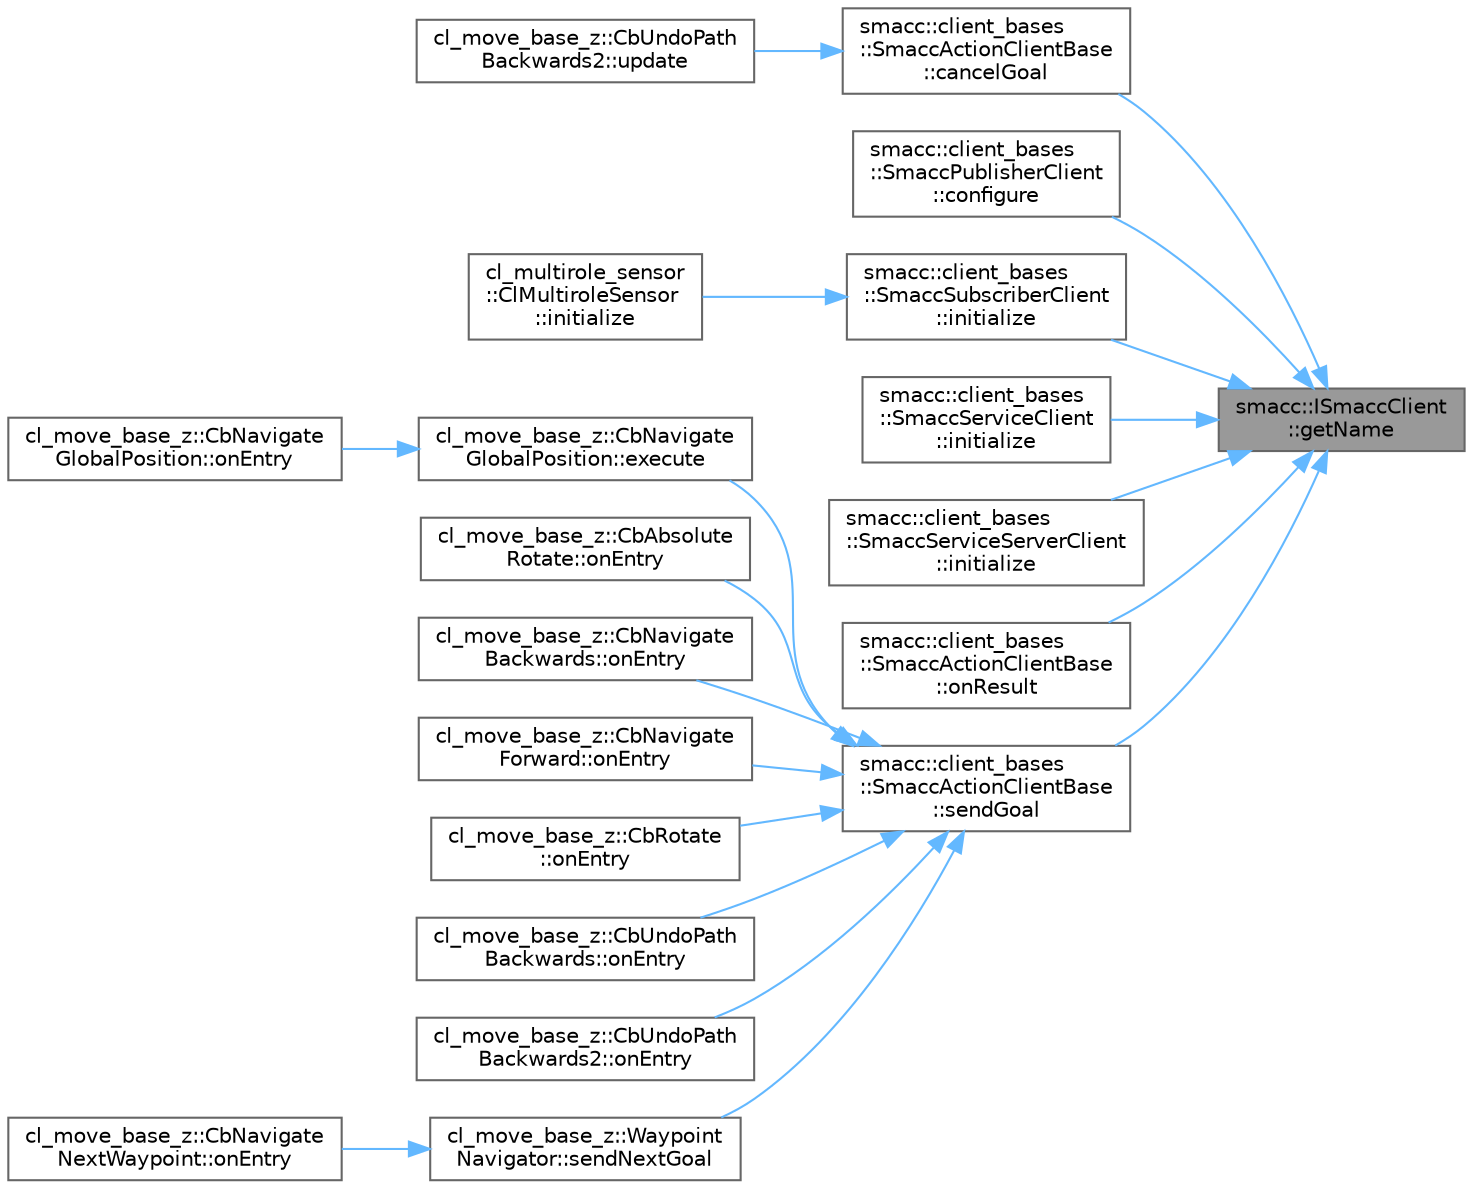 digraph "smacc::ISmaccClient::getName"
{
 // LATEX_PDF_SIZE
  bgcolor="transparent";
  edge [fontname=Helvetica,fontsize=10,labelfontname=Helvetica,labelfontsize=10];
  node [fontname=Helvetica,fontsize=10,shape=box,height=0.2,width=0.4];
  rankdir="RL";
  Node1 [label="smacc::ISmaccClient\l::getName",height=0.2,width=0.4,color="gray40", fillcolor="grey60", style="filled", fontcolor="black",tooltip=" "];
  Node1 -> Node2 [dir="back",color="steelblue1",style="solid"];
  Node2 [label="smacc::client_bases\l::SmaccActionClientBase\l::cancelGoal",height=0.2,width=0.4,color="grey40", fillcolor="white", style="filled",URL="$classsmacc_1_1client__bases_1_1SmaccActionClientBase.html#aedeaf9704b73bf05b5522f7250416c9a",tooltip=" "];
  Node2 -> Node3 [dir="back",color="steelblue1",style="solid"];
  Node3 [label="cl_move_base_z::CbUndoPath\lBackwards2::update",height=0.2,width=0.4,color="grey40", fillcolor="white", style="filled",URL="$classcl__move__base__z_1_1CbUndoPathBackwards2.html#a62f0d53fc341ca6d241637cc0e4b2e30",tooltip=" "];
  Node1 -> Node4 [dir="back",color="steelblue1",style="solid"];
  Node4 [label="smacc::client_bases\l::SmaccPublisherClient\l::configure",height=0.2,width=0.4,color="grey40", fillcolor="white", style="filled",URL="$classsmacc_1_1client__bases_1_1SmaccPublisherClient.html#ade7a2549ada725b8342633137eb6ad53",tooltip=" "];
  Node1 -> Node5 [dir="back",color="steelblue1",style="solid"];
  Node5 [label="smacc::client_bases\l::SmaccSubscriberClient\l::initialize",height=0.2,width=0.4,color="grey40", fillcolor="white", style="filled",URL="$classsmacc_1_1client__bases_1_1SmaccSubscriberClient.html#af188f0f5e89de26a07e1f964cdd23a70",tooltip=" "];
  Node5 -> Node6 [dir="back",color="steelblue1",style="solid"];
  Node6 [label="cl_multirole_sensor\l::ClMultiroleSensor\l::initialize",height=0.2,width=0.4,color="grey40", fillcolor="white", style="filled",URL="$classcl__multirole__sensor_1_1ClMultiroleSensor.html#a3847e19f925f65dd034964eb2d0b3594",tooltip=" "];
  Node1 -> Node7 [dir="back",color="steelblue1",style="solid"];
  Node7 [label="smacc::client_bases\l::SmaccServiceClient\l::initialize",height=0.2,width=0.4,color="grey40", fillcolor="white", style="filled",URL="$classsmacc_1_1client__bases_1_1SmaccServiceClient.html#aa51b80828e4ab19627210440ae15b6f3",tooltip=" "];
  Node1 -> Node8 [dir="back",color="steelblue1",style="solid"];
  Node8 [label="smacc::client_bases\l::SmaccServiceServerClient\l::initialize",height=0.2,width=0.4,color="grey40", fillcolor="white", style="filled",URL="$classsmacc_1_1client__bases_1_1SmaccServiceServerClient.html#ab05e6e4f2125dde4aa9eaa1f6be536fa",tooltip=" "];
  Node1 -> Node9 [dir="back",color="steelblue1",style="solid"];
  Node9 [label="smacc::client_bases\l::SmaccActionClientBase\l::onResult",height=0.2,width=0.4,color="grey40", fillcolor="white", style="filled",URL="$classsmacc_1_1client__bases_1_1SmaccActionClientBase.html#a39b897cf72ee070e4172cf76cdd53d5e",tooltip=" "];
  Node1 -> Node10 [dir="back",color="steelblue1",style="solid"];
  Node10 [label="smacc::client_bases\l::SmaccActionClientBase\l::sendGoal",height=0.2,width=0.4,color="grey40", fillcolor="white", style="filled",URL="$classsmacc_1_1client__bases_1_1SmaccActionClientBase.html#a9c47a5094ac8afb01680307fe5eca922",tooltip=" "];
  Node10 -> Node11 [dir="back",color="steelblue1",style="solid"];
  Node11 [label="cl_move_base_z::CbNavigate\lGlobalPosition::execute",height=0.2,width=0.4,color="grey40", fillcolor="white", style="filled",URL="$classcl__move__base__z_1_1CbNavigateGlobalPosition.html#a0b8525ea9e4388b27cb1f9b1e06a3b63",tooltip=" "];
  Node11 -> Node12 [dir="back",color="steelblue1",style="solid"];
  Node12 [label="cl_move_base_z::CbNavigate\lGlobalPosition::onEntry",height=0.2,width=0.4,color="grey40", fillcolor="white", style="filled",URL="$classcl__move__base__z_1_1CbNavigateGlobalPosition.html#a66d8b0555ef2945bc108dcd5171be292",tooltip=" "];
  Node10 -> Node13 [dir="back",color="steelblue1",style="solid"];
  Node13 [label="cl_move_base_z::CbAbsolute\lRotate::onEntry",height=0.2,width=0.4,color="grey40", fillcolor="white", style="filled",URL="$classcl__move__base__z_1_1CbAbsoluteRotate.html#a10418ea360809fa649d295716b152b2b",tooltip=" "];
  Node10 -> Node14 [dir="back",color="steelblue1",style="solid"];
  Node14 [label="cl_move_base_z::CbNavigate\lBackwards::onEntry",height=0.2,width=0.4,color="grey40", fillcolor="white", style="filled",URL="$classcl__move__base__z_1_1CbNavigateBackwards.html#a545a5282f0ef6b0080b46002d6037567",tooltip=" "];
  Node10 -> Node15 [dir="back",color="steelblue1",style="solid"];
  Node15 [label="cl_move_base_z::CbNavigate\lForward::onEntry",height=0.2,width=0.4,color="grey40", fillcolor="white", style="filled",URL="$classcl__move__base__z_1_1CbNavigateForward.html#af9a2e49071de287922c3f5963a079b95",tooltip=" "];
  Node10 -> Node16 [dir="back",color="steelblue1",style="solid"];
  Node16 [label="cl_move_base_z::CbRotate\l::onEntry",height=0.2,width=0.4,color="grey40", fillcolor="white", style="filled",URL="$classcl__move__base__z_1_1CbRotate.html#a316ee51ecfd3f10fd1edae0d7d3b26c0",tooltip=" "];
  Node10 -> Node17 [dir="back",color="steelblue1",style="solid"];
  Node17 [label="cl_move_base_z::CbUndoPath\lBackwards::onEntry",height=0.2,width=0.4,color="grey40", fillcolor="white", style="filled",URL="$classcl__move__base__z_1_1CbUndoPathBackwards.html#a32e680530375b62c7053bf173f6b2b1b",tooltip=" "];
  Node10 -> Node18 [dir="back",color="steelblue1",style="solid"];
  Node18 [label="cl_move_base_z::CbUndoPath\lBackwards2::onEntry",height=0.2,width=0.4,color="grey40", fillcolor="white", style="filled",URL="$classcl__move__base__z_1_1CbUndoPathBackwards2.html#a1b96187df9be6ce0fbdb5511147685d3",tooltip=" "];
  Node10 -> Node19 [dir="back",color="steelblue1",style="solid"];
  Node19 [label="cl_move_base_z::Waypoint\lNavigator::sendNextGoal",height=0.2,width=0.4,color="grey40", fillcolor="white", style="filled",URL="$classcl__move__base__z_1_1WaypointNavigator.html#a1e0a8ff536d2d01a01063fd903029347",tooltip=" "];
  Node19 -> Node20 [dir="back",color="steelblue1",style="solid"];
  Node20 [label="cl_move_base_z::CbNavigate\lNextWaypoint::onEntry",height=0.2,width=0.4,color="grey40", fillcolor="white", style="filled",URL="$classcl__move__base__z_1_1CbNavigateNextWaypoint.html#a04913ef24344363669c1916b5df28493",tooltip=" "];
}
